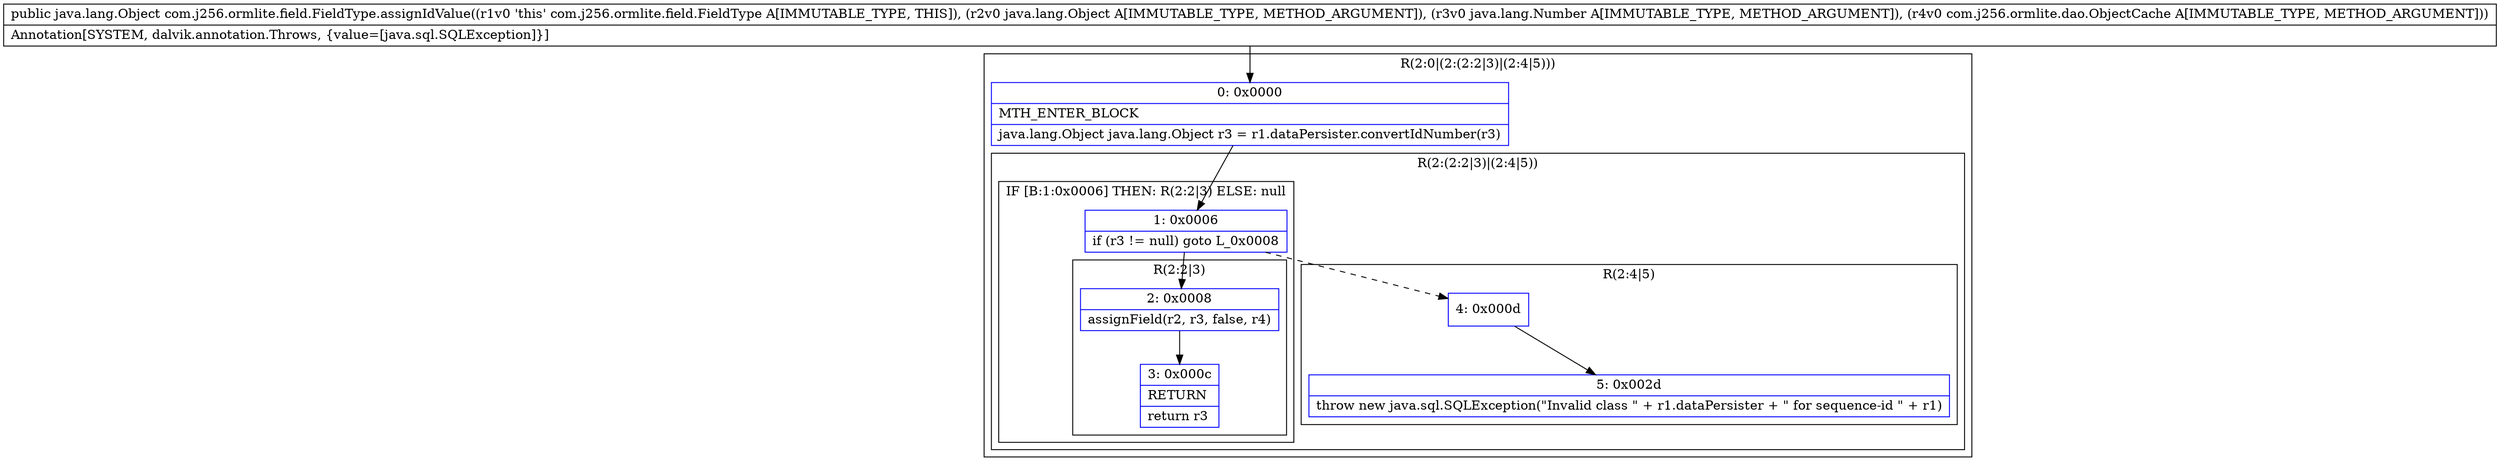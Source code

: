 digraph "CFG forcom.j256.ormlite.field.FieldType.assignIdValue(Ljava\/lang\/Object;Ljava\/lang\/Number;Lcom\/j256\/ormlite\/dao\/ObjectCache;)Ljava\/lang\/Object;" {
subgraph cluster_Region_907705759 {
label = "R(2:0|(2:(2:2|3)|(2:4|5)))";
node [shape=record,color=blue];
Node_0 [shape=record,label="{0\:\ 0x0000|MTH_ENTER_BLOCK\l|java.lang.Object java.lang.Object r3 = r1.dataPersister.convertIdNumber(r3)\l}"];
subgraph cluster_Region_328048595 {
label = "R(2:(2:2|3)|(2:4|5))";
node [shape=record,color=blue];
subgraph cluster_IfRegion_1687603684 {
label = "IF [B:1:0x0006] THEN: R(2:2|3) ELSE: null";
node [shape=record,color=blue];
Node_1 [shape=record,label="{1\:\ 0x0006|if (r3 != null) goto L_0x0008\l}"];
subgraph cluster_Region_281916128 {
label = "R(2:2|3)";
node [shape=record,color=blue];
Node_2 [shape=record,label="{2\:\ 0x0008|assignField(r2, r3, false, r4)\l}"];
Node_3 [shape=record,label="{3\:\ 0x000c|RETURN\l|return r3\l}"];
}
}
subgraph cluster_Region_1362550400 {
label = "R(2:4|5)";
node [shape=record,color=blue];
Node_4 [shape=record,label="{4\:\ 0x000d}"];
Node_5 [shape=record,label="{5\:\ 0x002d|throw new java.sql.SQLException(\"Invalid class \" + r1.dataPersister + \" for sequence\-id \" + r1)\l}"];
}
}
}
MethodNode[shape=record,label="{public java.lang.Object com.j256.ormlite.field.FieldType.assignIdValue((r1v0 'this' com.j256.ormlite.field.FieldType A[IMMUTABLE_TYPE, THIS]), (r2v0 java.lang.Object A[IMMUTABLE_TYPE, METHOD_ARGUMENT]), (r3v0 java.lang.Number A[IMMUTABLE_TYPE, METHOD_ARGUMENT]), (r4v0 com.j256.ormlite.dao.ObjectCache A[IMMUTABLE_TYPE, METHOD_ARGUMENT]))  | Annotation[SYSTEM, dalvik.annotation.Throws, \{value=[java.sql.SQLException]\}]\l}"];
MethodNode -> Node_0;
Node_0 -> Node_1;
Node_1 -> Node_2;
Node_1 -> Node_4[style=dashed];
Node_2 -> Node_3;
Node_4 -> Node_5;
}

